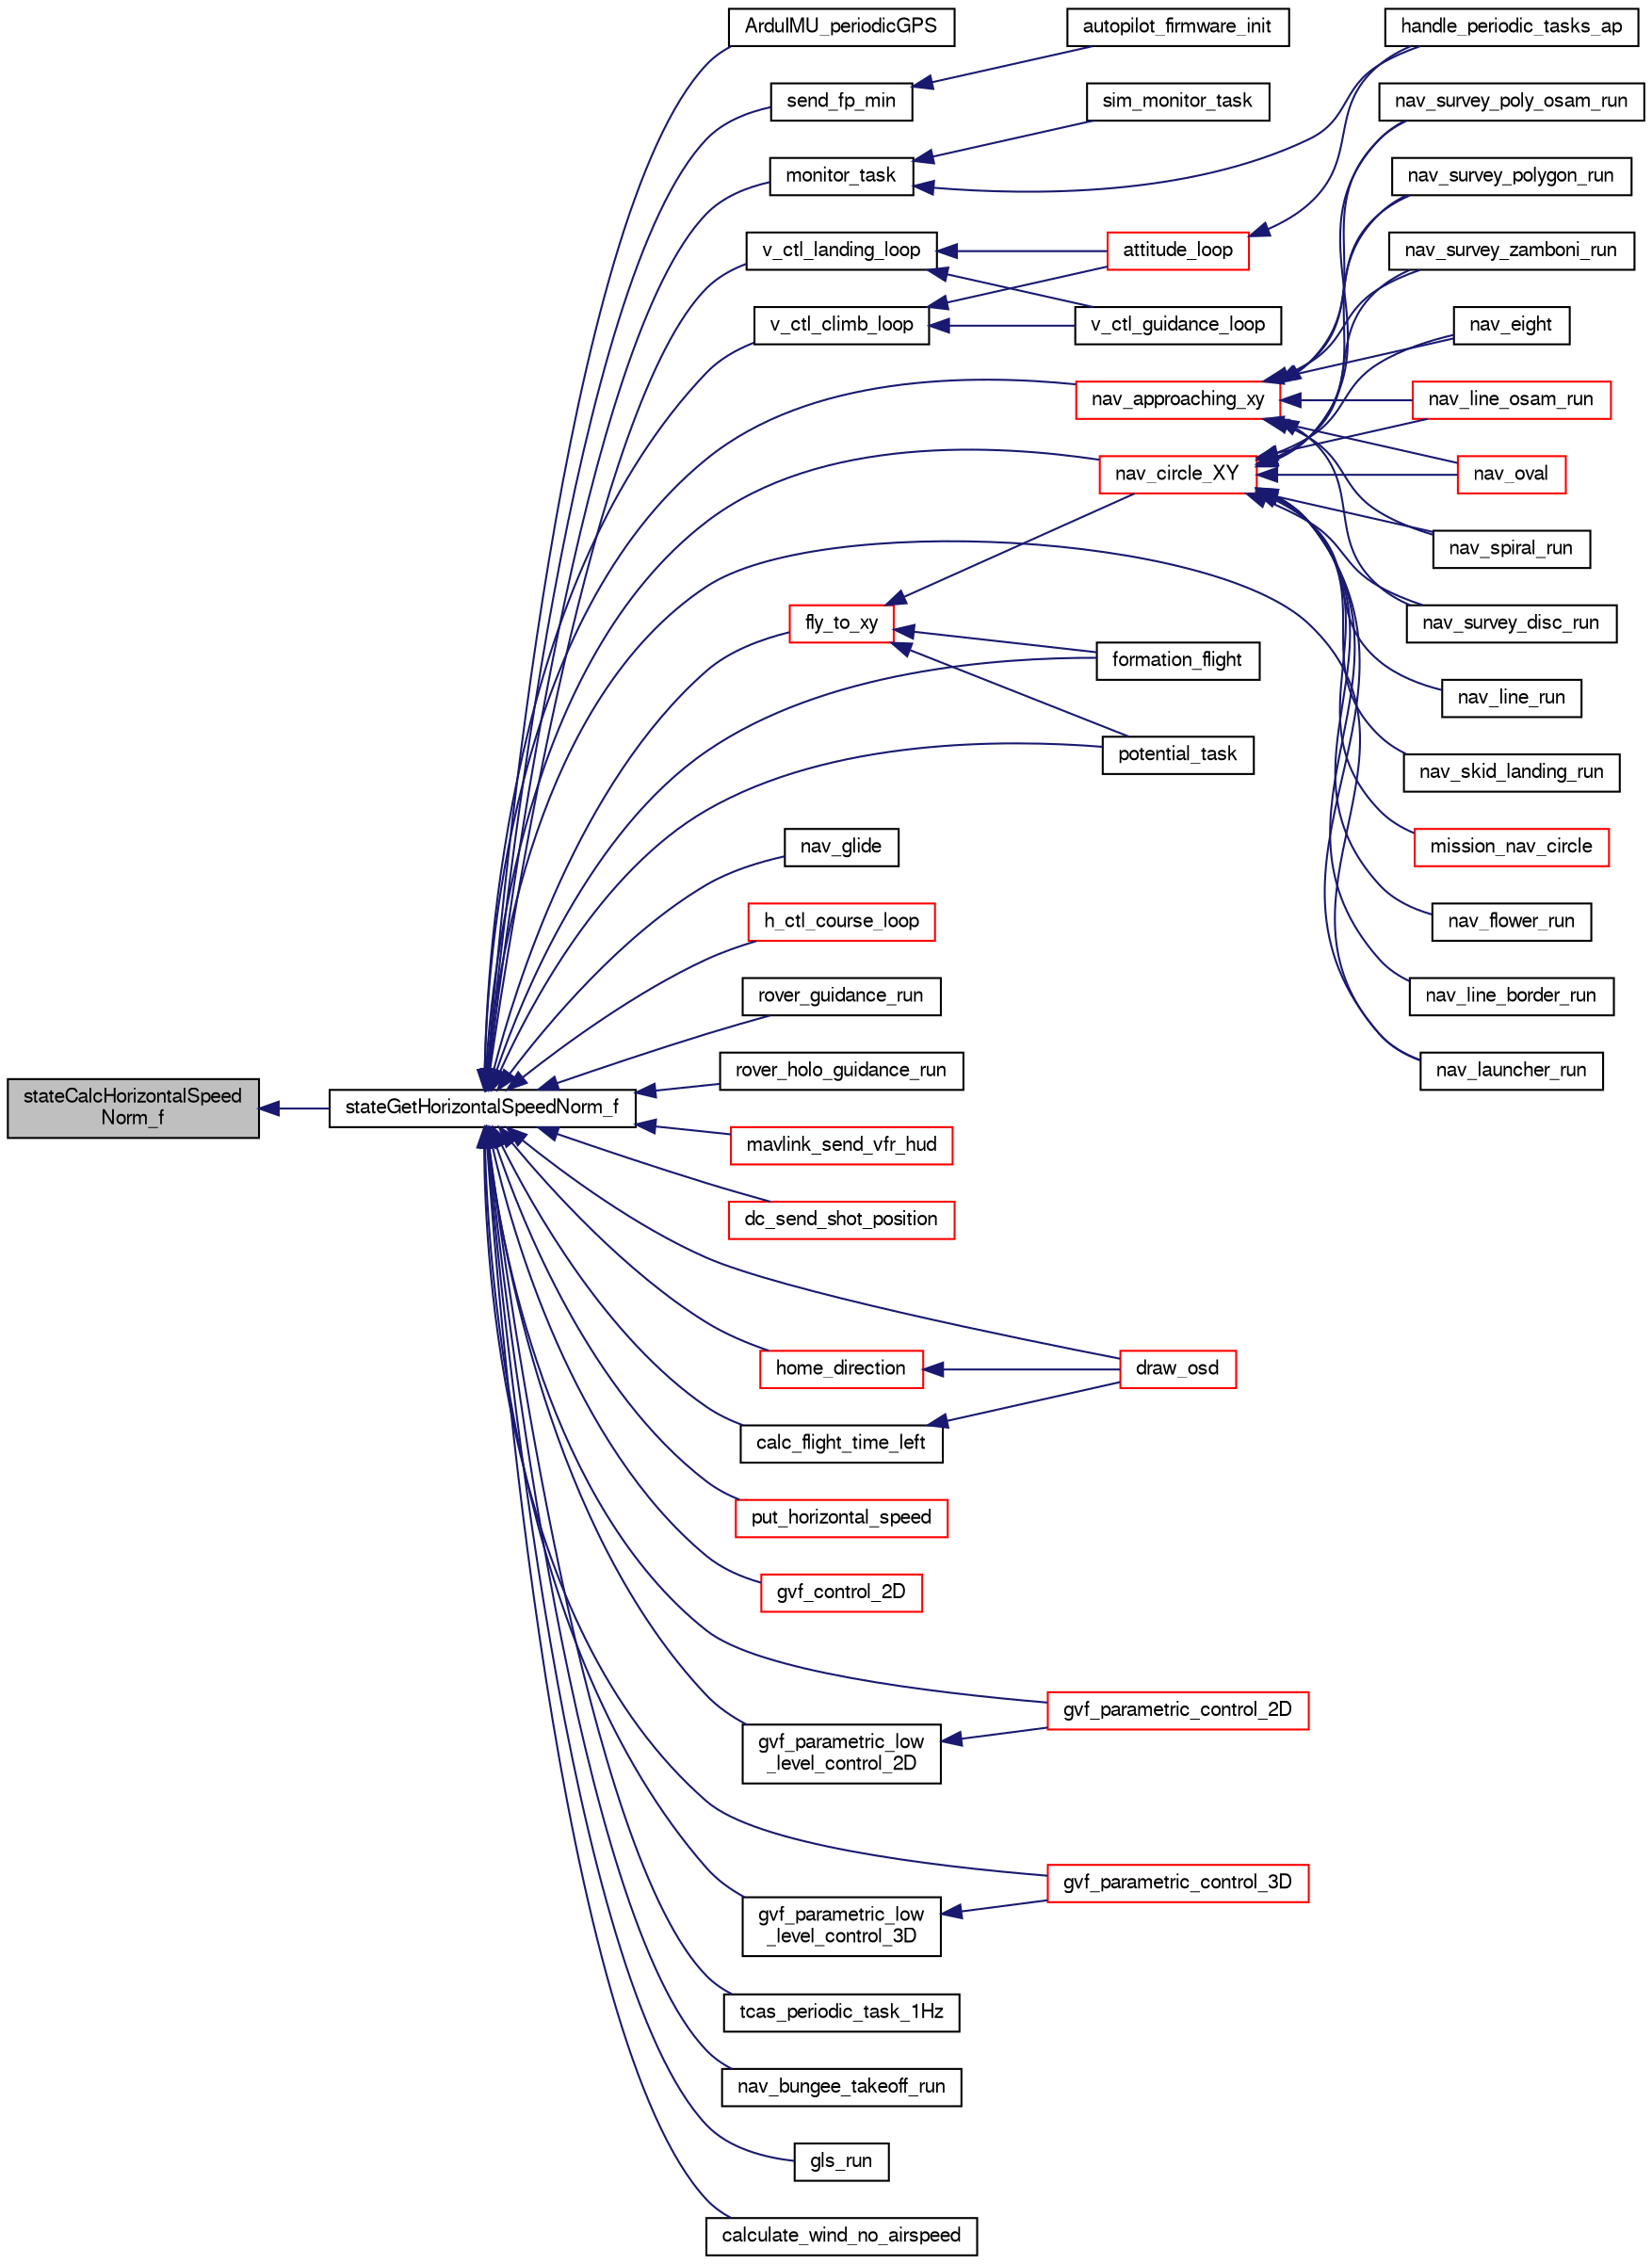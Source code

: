 digraph "stateCalcHorizontalSpeedNorm_f"
{
  edge [fontname="FreeSans",fontsize="10",labelfontname="FreeSans",labelfontsize="10"];
  node [fontname="FreeSans",fontsize="10",shape=record];
  rankdir="LR";
  Node1 [label="stateCalcHorizontalSpeed\lNorm_f",height=0.2,width=0.4,color="black", fillcolor="grey75", style="filled", fontcolor="black"];
  Node1 -> Node2 [dir="back",color="midnightblue",fontsize="10",style="solid",fontname="FreeSans"];
  Node2 [label="stateGetHorizontalSpeedNorm_f",height=0.2,width=0.4,color="black", fillcolor="white", style="filled",URL="$group__state__velocity.html#ga1396b84069296dc0353f25281a472c08",tooltip="Get norm of horizontal ground speed (float). "];
  Node2 -> Node3 [dir="back",color="midnightblue",fontsize="10",style="solid",fontname="FreeSans"];
  Node3 [label="ArduIMU_periodicGPS",height=0.2,width=0.4,color="black", fillcolor="white", style="filled",URL="$modules_2ins_2ins__arduimu__basic_8c.html#a71ab195043b0eef3d99d90fe9d227f1c"];
  Node2 -> Node4 [dir="back",color="midnightblue",fontsize="10",style="solid",fontname="FreeSans"];
  Node4 [label="send_fp_min",height=0.2,width=0.4,color="black", fillcolor="white", style="filled",URL="$rotorcraft_2autopilot__firmware_8c.html#aaf2444e723981dbebaac51823933f101"];
  Node4 -> Node5 [dir="back",color="midnightblue",fontsize="10",style="solid",fontname="FreeSans"];
  Node5 [label="autopilot_firmware_init",height=0.2,width=0.4,color="black", fillcolor="white", style="filled",URL="$rotorcraft_2autopilot__firmware_8c.html#a2bb31e995242a89c837b4eda1d08fe57",tooltip="Init function. "];
  Node2 -> Node6 [dir="back",color="midnightblue",fontsize="10",style="solid",fontname="FreeSans"];
  Node6 [label="v_ctl_climb_loop",height=0.2,width=0.4,color="black", fillcolor="white", style="filled",URL="$guidance__common_8h.html#a38f0bbceda8812281fc650c2c1aac6c8",tooltip="Auto-throttle inner loop. "];
  Node6 -> Node7 [dir="back",color="midnightblue",fontsize="10",style="solid",fontname="FreeSans"];
  Node7 [label="attitude_loop",height=0.2,width=0.4,color="red", fillcolor="white", style="filled",URL="$fixedwing_2autopilot__static_8h.html#a315546d9034361bbc6970b3792dc8b67"];
  Node7 -> Node8 [dir="back",color="midnightblue",fontsize="10",style="solid",fontname="FreeSans"];
  Node8 [label="handle_periodic_tasks_ap",height=0.2,width=0.4,color="black", fillcolor="white", style="filled",URL="$fixedwing_2main__ap_8h.html#a43fd973b44bcc2c2583cf8287048212f"];
  Node6 -> Node9 [dir="back",color="midnightblue",fontsize="10",style="solid",fontname="FreeSans"];
  Node9 [label="v_ctl_guidance_loop",height=0.2,width=0.4,color="black", fillcolor="white", style="filled",URL="$fixedwing_2guidance_2guidance__v_8c.html#a7fe0d6e838155d9c38c8cf8a8413cf21",tooltip="General guidance logic This will call the proper control loops according to the sub-modes. "];
  Node2 -> Node10 [dir="back",color="midnightblue",fontsize="10",style="solid",fontname="FreeSans"];
  Node10 [label="v_ctl_landing_loop",height=0.2,width=0.4,color="black", fillcolor="white", style="filled",URL="$fixedwing_2guidance_2guidance__v_8c.html#a130f49d9941f156bb04aa94122b167d0"];
  Node10 -> Node7 [dir="back",color="midnightblue",fontsize="10",style="solid",fontname="FreeSans"];
  Node10 -> Node9 [dir="back",color="midnightblue",fontsize="10",style="solid",fontname="FreeSans"];
  Node2 -> Node11 [dir="back",color="midnightblue",fontsize="10",style="solid",fontname="FreeSans"];
  Node11 [label="monitor_task",height=0.2,width=0.4,color="black", fillcolor="white", style="filled",URL="$fixedwing_2main__ap_8h.html#a7eac6acc6dec1056989fbbc5d65b85b9",tooltip="monitor stuff run at 1Hz "];
  Node11 -> Node8 [dir="back",color="midnightblue",fontsize="10",style="solid",fontname="FreeSans"];
  Node11 -> Node12 [dir="back",color="midnightblue",fontsize="10",style="solid",fontname="FreeSans"];
  Node12 [label="sim_monitor_task",height=0.2,width=0.4,color="black", fillcolor="white", style="filled",URL="$sim__ap_8c.html#a521e30549ead301bc629cdeeac4a840c"];
  Node2 -> Node13 [dir="back",color="midnightblue",fontsize="10",style="solid",fontname="FreeSans"];
  Node13 [label="nav_circle_XY",height=0.2,width=0.4,color="red", fillcolor="white", style="filled",URL="$nav_8h.html#ad1b9d2e8da4a32477ca8bedc0bca86fe",tooltip="Angle from center to mobile. "];
  Node13 -> Node14 [dir="back",color="midnightblue",fontsize="10",style="solid",fontname="FreeSans"];
  Node14 [label="mission_nav_circle",height=0.2,width=0.4,color="red", fillcolor="white", style="filled",URL="$mission__fw__nav_8c.html#a90ebe3cf9de0e38023ac1fb7f3b06f0c",tooltip="Navigation function on a circle. "];
  Node13 -> Node15 [dir="back",color="midnightblue",fontsize="10",style="solid",fontname="FreeSans"];
  Node15 [label="nav_eight",height=0.2,width=0.4,color="black", fillcolor="white", style="filled",URL="$nav_8h.html#a083964068940390afc5e6621f015c19f",tooltip="Navigation along a figure 8. "];
  Node13 -> Node16 [dir="back",color="midnightblue",fontsize="10",style="solid",fontname="FreeSans"];
  Node16 [label="nav_flower_run",height=0.2,width=0.4,color="black", fillcolor="white", style="filled",URL="$nav__flower_8h.html#a6d71597b4b26b2c8f393f9621972e463"];
  Node13 -> Node17 [dir="back",color="midnightblue",fontsize="10",style="solid",fontname="FreeSans"];
  Node17 [label="nav_launcher_run",height=0.2,width=0.4,color="black", fillcolor="white", style="filled",URL="$nav__launcher_8h.html#ab48c9dc5c6e69f766e06e1c07e230a60"];
  Node13 -> Node18 [dir="back",color="midnightblue",fontsize="10",style="solid",fontname="FreeSans"];
  Node18 [label="nav_line_border_run",height=0.2,width=0.4,color="black", fillcolor="white", style="filled",URL="$nav__line__border_8h.html#ac2fa70e449c4cb7c9c8ef963f182a347"];
  Node13 -> Node19 [dir="back",color="midnightblue",fontsize="10",style="solid",fontname="FreeSans"];
  Node19 [label="nav_line_osam_run",height=0.2,width=0.4,color="red", fillcolor="white", style="filled",URL="$nav__line__osam_8h.html#aeb4d92a3eb13b8b2e4bdac64e0bc86cf"];
  Node13 -> Node20 [dir="back",color="midnightblue",fontsize="10",style="solid",fontname="FreeSans"];
  Node20 [label="nav_line_run",height=0.2,width=0.4,color="black", fillcolor="white", style="filled",URL="$nav__line_8h.html#a7232c16785cc7d5b20a77d94554506f7"];
  Node13 -> Node21 [dir="back",color="midnightblue",fontsize="10",style="solid",fontname="FreeSans"];
  Node21 [label="nav_oval",height=0.2,width=0.4,color="red", fillcolor="white", style="filled",URL="$rotorcraft_2navigation_8h.html#a5a4a7ec5d3cf1734dca01d87b3d1eef5",tooltip="Navigation along a figure O. "];
  Node13 -> Node22 [dir="back",color="midnightblue",fontsize="10",style="solid",fontname="FreeSans"];
  Node22 [label="nav_skid_landing_run",height=0.2,width=0.4,color="black", fillcolor="white", style="filled",URL="$nav__skid__landing_8h.html#a1da9c6326a3875826fe10de3b880f04c"];
  Node13 -> Node23 [dir="back",color="midnightblue",fontsize="10",style="solid",fontname="FreeSans"];
  Node23 [label="nav_spiral_run",height=0.2,width=0.4,color="black", fillcolor="white", style="filled",URL="$nav__spiral_8h.html#a816049b35ed5cc3424ab34f7e5ddf18a"];
  Node13 -> Node24 [dir="back",color="midnightblue",fontsize="10",style="solid",fontname="FreeSans"];
  Node24 [label="nav_survey_disc_run",height=0.2,width=0.4,color="black", fillcolor="white", style="filled",URL="$nav__survey__disc_8h.html#aadffb0f341b83f87092e0a152b4fdc11"];
  Node13 -> Node25 [dir="back",color="midnightblue",fontsize="10",style="solid",fontname="FreeSans"];
  Node25 [label="nav_survey_poly_osam_run",height=0.2,width=0.4,color="black", fillcolor="white", style="filled",URL="$nav__survey__poly__osam_8h.html#afaeaf322fcc29fc8e54cf3b6808f0d65",tooltip="Run polygon survey. "];
  Node13 -> Node26 [dir="back",color="midnightblue",fontsize="10",style="solid",fontname="FreeSans"];
  Node26 [label="nav_survey_polygon_run",height=0.2,width=0.4,color="black", fillcolor="white", style="filled",URL="$nav__survey__polygon_8h.html#ae202d8219e79766dae10f379448f29f8",tooltip="main navigation routine. "];
  Node13 -> Node27 [dir="back",color="midnightblue",fontsize="10",style="solid",fontname="FreeSans"];
  Node27 [label="nav_survey_zamboni_run",height=0.2,width=0.4,color="black", fillcolor="white", style="filled",URL="$nav__survey__zamboni_8h.html#a19f80130e80d72be86859190c8246b73",tooltip="main navigation routine. "];
  Node2 -> Node28 [dir="back",color="midnightblue",fontsize="10",style="solid",fontname="FreeSans"];
  Node28 [label="nav_glide",height=0.2,width=0.4,color="black", fillcolor="white", style="filled",URL="$nav_8h.html#af953408dd60fe367bed94bdb00ebff73"];
  Node2 -> Node29 [dir="back",color="midnightblue",fontsize="10",style="solid",fontname="FreeSans"];
  Node29 [label="nav_approaching_xy",height=0.2,width=0.4,color="red", fillcolor="white", style="filled",URL="$nav_8h.html#a249451b8d1fe0b19866ea68e0d8b86df",tooltip="Decide if the UAV is approaching the current waypoint. "];
  Node29 -> Node15 [dir="back",color="midnightblue",fontsize="10",style="solid",fontname="FreeSans"];
  Node29 -> Node19 [dir="back",color="midnightblue",fontsize="10",style="solid",fontname="FreeSans"];
  Node29 -> Node21 [dir="back",color="midnightblue",fontsize="10",style="solid",fontname="FreeSans"];
  Node29 -> Node23 [dir="back",color="midnightblue",fontsize="10",style="solid",fontname="FreeSans"];
  Node29 -> Node24 [dir="back",color="midnightblue",fontsize="10",style="solid",fontname="FreeSans"];
  Node29 -> Node25 [dir="back",color="midnightblue",fontsize="10",style="solid",fontname="FreeSans"];
  Node29 -> Node26 [dir="back",color="midnightblue",fontsize="10",style="solid",fontname="FreeSans"];
  Node29 -> Node27 [dir="back",color="midnightblue",fontsize="10",style="solid",fontname="FreeSans"];
  Node2 -> Node30 [dir="back",color="midnightblue",fontsize="10",style="solid",fontname="FreeSans"];
  Node30 [label="fly_to_xy",height=0.2,width=0.4,color="red", fillcolor="white", style="filled",URL="$nav_8h.html#ae9d11d2e378b23ecbee86419cbf341f0",tooltip="Computes desired_x, desired_y and desired_course. "];
  Node30 -> Node31 [dir="back",color="midnightblue",fontsize="10",style="solid",fontname="FreeSans"];
  Node31 [label="formation_flight",height=0.2,width=0.4,color="black", fillcolor="white", style="filled",URL="$formation_8h.html#a18de0c4f9e864cb4db84458b33b463dd"];
  Node30 -> Node13 [dir="back",color="midnightblue",fontsize="10",style="solid",fontname="FreeSans"];
  Node30 -> Node32 [dir="back",color="midnightblue",fontsize="10",style="solid",fontname="FreeSans"];
  Node32 [label="potential_task",height=0.2,width=0.4,color="black", fillcolor="white", style="filled",URL="$potential_8h.html#a2ecae8ed4b80ccfece655453a56db7cd"];
  Node2 -> Node33 [dir="back",color="midnightblue",fontsize="10",style="solid",fontname="FreeSans"];
  Node33 [label="h_ctl_course_loop",height=0.2,width=0.4,color="red", fillcolor="white", style="filled",URL="$fixedwing_2stabilization_2stabilization__attitude_8h.html#a02ae04f0f1bbe7588572e87e3dadb381"];
  Node2 -> Node34 [dir="back",color="midnightblue",fontsize="10",style="solid",fontname="FreeSans"];
  Node34 [label="rover_guidance_run",height=0.2,width=0.4,color="black", fillcolor="white", style="filled",URL="$rover__guidance_8h.html#a1c5d14152545935d78448eae5d0a6b6d"];
  Node2 -> Node35 [dir="back",color="midnightblue",fontsize="10",style="solid",fontname="FreeSans"];
  Node35 [label="rover_holo_guidance_run",height=0.2,width=0.4,color="black", fillcolor="white", style="filled",URL="$rover__guidance__holonomic_8h.html#a714eebb049eb159d6b28ae3118c7d2c3"];
  Node2 -> Node36 [dir="back",color="midnightblue",fontsize="10",style="solid",fontname="FreeSans"];
  Node36 [label="mavlink_send_vfr_hud",height=0.2,width=0.4,color="red", fillcolor="white", style="filled",URL="$mavlink_8c.html#a8c8fd474a91b126a5f74296017672ddc",tooltip="Send Metrics typically displayed on a HUD for fixed wing aircraft. "];
  Node2 -> Node37 [dir="back",color="midnightblue",fontsize="10",style="solid",fontname="FreeSans"];
  Node37 [label="dc_send_shot_position",height=0.2,width=0.4,color="red", fillcolor="white", style="filled",URL="$dc_8h.html#aaf0625fed2e489322c40c4b2a1904e9a",tooltip="Send Down the coordinates of where the photo was taken. "];
  Node2 -> Node38 [dir="back",color="midnightblue",fontsize="10",style="solid",fontname="FreeSans"];
  Node38 [label="home_direction",height=0.2,width=0.4,color="red", fillcolor="white", style="filled",URL="$max7456_8c.html#af647f85cf21dab23d18ac36c8beadd20"];
  Node38 -> Node39 [dir="back",color="midnightblue",fontsize="10",style="solid",fontname="FreeSans"];
  Node39 [label="draw_osd",height=0.2,width=0.4,color="red", fillcolor="white", style="filled",URL="$max7456_8c.html#a079837dac11983fe67050e136b0080e4"];
  Node2 -> Node40 [dir="back",color="midnightblue",fontsize="10",style="solid",fontname="FreeSans"];
  Node40 [label="calc_flight_time_left",height=0.2,width=0.4,color="black", fillcolor="white", style="filled",URL="$max7456_8c.html#a2e383d26ae071a8ae13f7b02f975f4ea"];
  Node40 -> Node39 [dir="back",color="midnightblue",fontsize="10",style="solid",fontname="FreeSans"];
  Node2 -> Node39 [dir="back",color="midnightblue",fontsize="10",style="solid",fontname="FreeSans"];
  Node2 -> Node41 [dir="back",color="midnightblue",fontsize="10",style="solid",fontname="FreeSans"];
  Node41 [label="put_horizontal_speed",height=0.2,width=0.4,color="red", fillcolor="white", style="filled",URL="$e__identification__fr_8c.html#ad38b113b8c749a0ad70f3226ce4be6c8"];
  Node2 -> Node42 [dir="back",color="midnightblue",fontsize="10",style="solid",fontname="FreeSans"];
  Node42 [label="gvf_control_2D",height=0.2,width=0.4,color="red", fillcolor="white", style="filled",URL="$gvf_8h.html#abb4d98f4686f18ac9111291ba7afda77"];
  Node2 -> Node43 [dir="back",color="midnightblue",fontsize="10",style="solid",fontname="FreeSans"];
  Node43 [label="gvf_parametric_control_2D",height=0.2,width=0.4,color="red", fillcolor="white", style="filled",URL="$gvf__parametric_8h.html#a0bf257db90fb490ee9a81e2b11bf4ff0"];
  Node2 -> Node44 [dir="back",color="midnightblue",fontsize="10",style="solid",fontname="FreeSans"];
  Node44 [label="gvf_parametric_control_3D",height=0.2,width=0.4,color="red", fillcolor="white", style="filled",URL="$gvf__parametric_8h.html#a03440442b6ccf59e11311446f386186e"];
  Node2 -> Node45 [dir="back",color="midnightblue",fontsize="10",style="solid",fontname="FreeSans"];
  Node45 [label="gvf_parametric_low\l_level_control_2D",height=0.2,width=0.4,color="black", fillcolor="white", style="filled",URL="$gvf__parametric__low__level__control_8h.html#a051dd801f3933bbc2172cb05378e0974"];
  Node45 -> Node43 [dir="back",color="midnightblue",fontsize="10",style="solid",fontname="FreeSans"];
  Node2 -> Node46 [dir="back",color="midnightblue",fontsize="10",style="solid",fontname="FreeSans"];
  Node46 [label="gvf_parametric_low\l_level_control_3D",height=0.2,width=0.4,color="black", fillcolor="white", style="filled",URL="$gvf__parametric__low__level__control_8h.html#a7c1e3bbf2b1c4e6fa7156c5ef717b285"];
  Node46 -> Node44 [dir="back",color="midnightblue",fontsize="10",style="solid",fontname="FreeSans"];
  Node2 -> Node31 [dir="back",color="midnightblue",fontsize="10",style="solid",fontname="FreeSans"];
  Node2 -> Node32 [dir="back",color="midnightblue",fontsize="10",style="solid",fontname="FreeSans"];
  Node2 -> Node47 [dir="back",color="midnightblue",fontsize="10",style="solid",fontname="FreeSans"];
  Node47 [label="tcas_periodic_task_1Hz",height=0.2,width=0.4,color="black", fillcolor="white", style="filled",URL="$tcas_8h.html#adb2f00821358ed6ad0f366e6a2422558"];
  Node2 -> Node48 [dir="back",color="midnightblue",fontsize="10",style="solid",fontname="FreeSans"];
  Node48 [label="nav_bungee_takeoff_run",height=0.2,width=0.4,color="black", fillcolor="white", style="filled",URL="$nav__bungee__takeoff_8h.html#a22d08b651b3b72cf70e44c2d9b14b6f3",tooltip="Bungee takeoff run function. "];
  Node2 -> Node49 [dir="back",color="midnightblue",fontsize="10",style="solid",fontname="FreeSans"];
  Node49 [label="gls_run",height=0.2,width=0.4,color="black", fillcolor="white", style="filled",URL="$nav__gls_8h.html#a186f479c63a73cdac81a8ff055807975"];
  Node2 -> Node17 [dir="back",color="midnightblue",fontsize="10",style="solid",fontname="FreeSans"];
  Node2 -> Node50 [dir="back",color="midnightblue",fontsize="10",style="solid",fontname="FreeSans"];
  Node50 [label="calculate_wind_no_airspeed",height=0.2,width=0.4,color="black", fillcolor="white", style="filled",URL="$uav__recovery_8h.html#aeb19d3dd881fdd134582bf54daecf9a6"];
}
